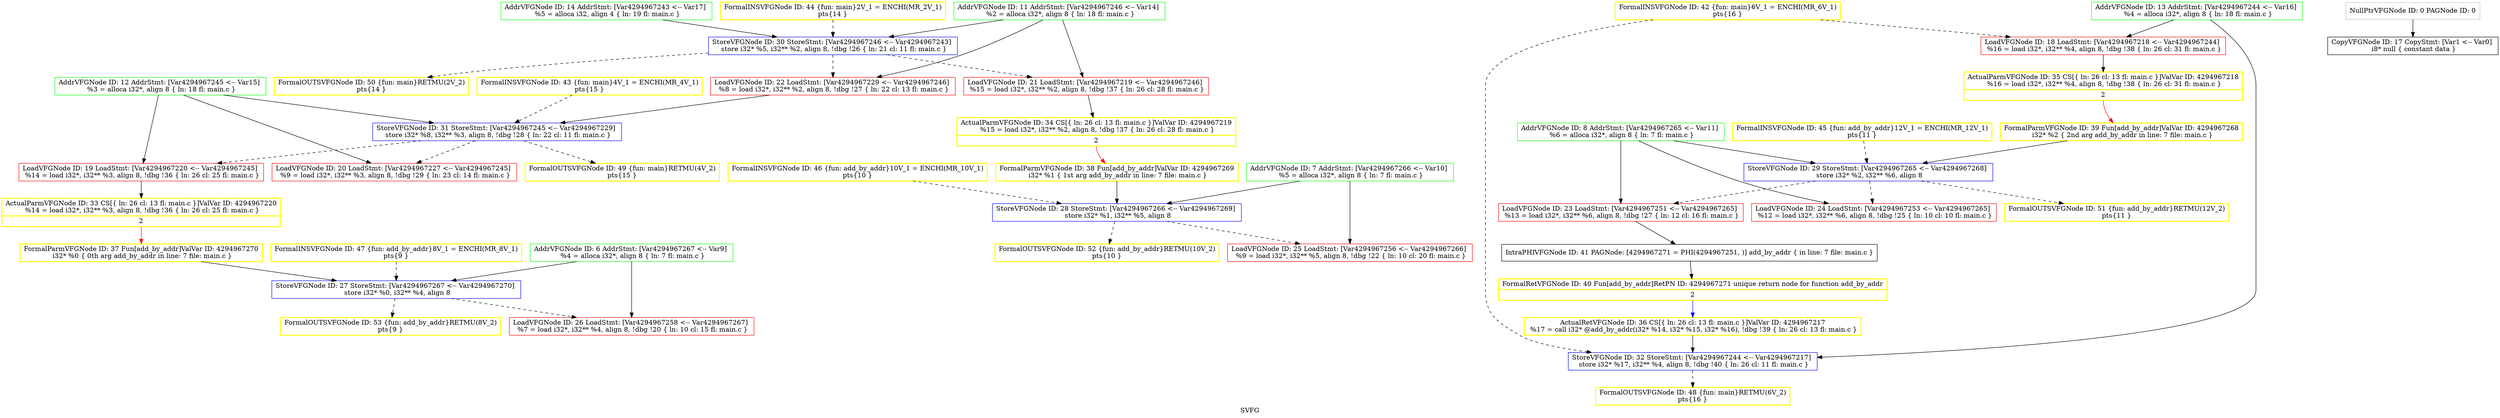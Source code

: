 digraph "SVFG" {
	label="SVFG";

	Node0x5623cc061ca0 [shape=record,color=yellow,penwidth=2,label="{FormalOUTSVFGNode ID: 53 \{fun: add_by_addr\}RETMU(8V_2)\npts\{9 \}\n}"];
	Node0x5623cc061b40 [shape=record,color=yellow,penwidth=2,label="{FormalOUTSVFGNode ID: 52 \{fun: add_by_addr\}RETMU(10V_2)\npts\{10 \}\n}"];
	Node0x5623cc061970 [shape=record,color=yellow,penwidth=2,label="{FormalOUTSVFGNode ID: 51 \{fun: add_by_addr\}RETMU(12V_2)\npts\{11 \}\n}"];
	Node0x5623cc061810 [shape=record,color=yellow,penwidth=2,label="{FormalOUTSVFGNode ID: 50 \{fun: main\}RETMU(2V_2)\npts\{14 \}\n}"];
	Node0x5623cc0616b0 [shape=record,color=yellow,penwidth=2,label="{FormalOUTSVFGNode ID: 49 \{fun: main\}RETMU(4V_2)\npts\{15 \}\n}"];
	Node0x5623cc061470 [shape=record,color=yellow,penwidth=2,label="{FormalOUTSVFGNode ID: 48 \{fun: main\}RETMU(6V_2)\npts\{16 \}\n}"];
	Node0x5623cc0612e0 [shape=record,color=yellow,penwidth=2,label="{FormalINSVFGNode ID: 47 \{fun: add_by_addr\}8V_1 = ENCHI(MR_8V_1)\npts\{9 \}\n}"];
	Node0x5623cc0612e0 -> Node0x5623cc05dc70[style=dashed];
	Node0x5623cc061150 [shape=record,color=yellow,penwidth=2,label="{FormalINSVFGNode ID: 46 \{fun: add_by_addr\}10V_1 = ENCHI(MR_10V_1)\npts\{10 \}\n}"];
	Node0x5623cc061150 -> Node0x5623cc05dda0[style=dashed];
	Node0x5623cc060f50 [shape=record,color=yellow,penwidth=2,label="{FormalINSVFGNode ID: 45 \{fun: add_by_addr\}12V_1 = ENCHI(MR_12V_1)\npts\{11 \}\n}"];
	Node0x5623cc060f50 -> Node0x5623cc05ded0[style=dashed];
	Node0x5623cc060dc0 [shape=record,color=yellow,penwidth=2,label="{FormalINSVFGNode ID: 44 \{fun: main\}2V_1 = ENCHI(MR_2V_1)\npts\{14 \}\n}"];
	Node0x5623cc060dc0 -> Node0x5623cc05e000[style=dashed];
	Node0x5623cc060c30 [shape=record,color=yellow,penwidth=2,label="{FormalINSVFGNode ID: 43 \{fun: main\}4V_1 = ENCHI(MR_4V_1)\npts\{15 \}\n}"];
	Node0x5623cc060c30 -> Node0x5623cc05e130[style=dashed];
	Node0x5623cc0609c0 [shape=record,color=yellow,penwidth=2,label="{FormalINSVFGNode ID: 42 \{fun: main\}6V_1 = ENCHI(MR_6V_1)\npts\{16 \}\n}"];
	Node0x5623cc0609c0 -> Node0x5623cc05d010[style=dashed];
	Node0x5623cc0609c0 -> Node0x5623cc05e260[style=dashed];
	Node0x5623cc05f030 [shape=record,color=black,label="{IntraPHIVFGNode ID: 41 PAGNode: [4294967271 = PHI(4294967251, )]    add_by_addr \{ in line: 7 file: main.c \}}"];
	Node0x5623cc05f030 -> Node0x5623cc05ee30[style=solid];
	Node0x5623cc05ee30 [shape=record,color=yellow,penwidth=2,label="{FormalRetVFGNode ID: 40 Fun[add_by_addr]RetPN ID: 4294967271 unique return node for function add_by_addr|{<s0>2}}"];
	Node0x5623cc05ee30:s0 -> Node0x5623cc05e610[style=solid,color=blue];
	Node0x5623cc05ec00 [shape=record,color=yellow,penwidth=2,label="{FormalParmVFGNode ID: 39 Fun[add_by_addr]ValVar ID: 4294967268\n i32* %2 \{ 2nd arg add_by_addr in line: 7 file: main.c \}}"];
	Node0x5623cc05ec00 -> Node0x5623cc05ded0[style=solid];
	Node0x5623cc05e9d0 [shape=record,color=yellow,penwidth=2,label="{FormalParmVFGNode ID: 38 Fun[add_by_addr]ValVar ID: 4294967269\n i32* %1 \{ 1st arg add_by_addr in line: 7 file: main.c \}}"];
	Node0x5623cc05e9d0 -> Node0x5623cc05dda0[style=solid];
	Node0x5623cc05e7a0 [shape=record,color=yellow,penwidth=2,label="{FormalParmVFGNode ID: 37 Fun[add_by_addr]ValVar ID: 4294967270\n i32* %0 \{ 0th arg add_by_addr in line: 7 file: main.c \}}"];
	Node0x5623cc05e7a0 -> Node0x5623cc05dc70[style=solid];
	Node0x5623cc05e610 [shape=record,color=yellow,penwidth=2,label="{ActualRetVFGNode ID: 36 CS[\{ ln: 26  cl: 13  fl: main.c \}]ValVar ID: 4294967217\n   %17 = call i32* @add_by_addr(i32* %14, i32* %15, i32* %16), !dbg !39 \{ ln: 26  cl: 13  fl: main.c \}}"];
	Node0x5623cc05e610 -> Node0x5623cc05e260[style=solid];
	Node0x5623cc05e4d0 [shape=record,color=yellow,penwidth=2,label="{ActualParmVFGNode ID: 35 CS[\{ ln: 26  cl: 13  fl: main.c \}]ValVar ID: 4294967218\n   %16 = load i32*, i32** %4, align 8, !dbg !38 \{ ln: 26  cl: 31  fl: main.c \}|{<s0>2}}"];
	Node0x5623cc05e4d0:s0 -> Node0x5623cc05ec00[style=solid,color=red];
	Node0x5623cbfed8b0 [shape=record,color=yellow,penwidth=2,label="{ActualParmVFGNode ID: 34 CS[\{ ln: 26  cl: 13  fl: main.c \}]ValVar ID: 4294967219\n   %15 = load i32*, i32** %2, align 8, !dbg !37 \{ ln: 26  cl: 28  fl: main.c \}|{<s0>2}}"];
	Node0x5623cbfed8b0:s0 -> Node0x5623cc05e9d0[style=solid,color=red];
	Node0x5623cbfed810 [shape=record,color=yellow,penwidth=2,label="{ActualParmVFGNode ID: 33 CS[\{ ln: 26  cl: 13  fl: main.c \}]ValVar ID: 4294967220\n   %14 = load i32*, i32** %3, align 8, !dbg !36 \{ ln: 26  cl: 25  fl: main.c \}|{<s0>2}}"];
	Node0x5623cbfed810:s0 -> Node0x5623cc05e7a0[style=solid,color=red];
	Node0x5623cc05e260 [shape=record,color=blue,label="{StoreVFGNode ID: 32 StoreStmt: [Var4294967244 \<-- Var4294967217]  \n   store i32* %17, i32** %4, align 8, !dbg !40 \{ ln: 26  cl: 11  fl: main.c \}}"];
	Node0x5623cc05e260 -> Node0x5623cc061470[style=dashed];
	Node0x5623cc05e130 [shape=record,color=blue,label="{StoreVFGNode ID: 31 StoreStmt: [Var4294967245 \<-- Var4294967229]  \n   store i32* %8, i32** %3, align 8, !dbg !28 \{ ln: 22  cl: 11  fl: main.c \}}"];
	Node0x5623cc05e130 -> Node0x5623cc05d170[style=dashed];
	Node0x5623cc05e130 -> Node0x5623cc05d2d0[style=dashed];
	Node0x5623cc05e130 -> Node0x5623cc0616b0[style=dashed];
	Node0x5623cc05e000 [shape=record,color=blue,label="{StoreVFGNode ID: 30 StoreStmt: [Var4294967246 \<-- Var4294967243]  \n   store i32* %5, i32** %2, align 8, !dbg !26 \{ ln: 21  cl: 11  fl: main.c \}}"];
	Node0x5623cc05e000 -> Node0x5623cc05d430[style=dashed];
	Node0x5623cc05e000 -> Node0x5623cc05d590[style=dashed];
	Node0x5623cc05e000 -> Node0x5623cc061810[style=dashed];
	Node0x5623cc05ded0 [shape=record,color=blue,label="{StoreVFGNode ID: 29 StoreStmt: [Var4294967265 \<-- Var4294967268]  \n   store i32* %2, i32** %6, align 8 }"];
	Node0x5623cc05ded0 -> Node0x5623cc05d6f0[style=dashed];
	Node0x5623cc05ded0 -> Node0x5623cc05d850[style=dashed];
	Node0x5623cc05ded0 -> Node0x5623cc061970[style=dashed];
	Node0x5623cc05c5f0 [shape=record,color=green,label="{AddrVFGNode ID: 12 AddrStmt: [Var4294967245 \<-- Var15]  \n   %3 = alloca i32*, align 8 \{ ln: 18 fl: main.c \}}"];
	Node0x5623cc05c5f0 -> Node0x5623cc05d170[style=solid];
	Node0x5623cc05c5f0 -> Node0x5623cc05d2d0[style=solid];
	Node0x5623cc05c5f0 -> Node0x5623cc05e130[style=solid];
	Node0x5623cc05c490 [shape=record,color=green,label="{AddrVFGNode ID: 11 AddrStmt: [Var4294967246 \<-- Var14]  \n   %2 = alloca i32*, align 8 \{ ln: 18 fl: main.c \}}"];
	Node0x5623cc05c490 -> Node0x5623cc05d430[style=solid];
	Node0x5623cc05c490 -> Node0x5623cc05d590[style=solid];
	Node0x5623cc05c490 -> Node0x5623cc05e000[style=solid];
	Node0x5623cc05bfa0 [shape=record,color=green,label="{AddrVFGNode ID: 8 AddrStmt: [Var4294967265 \<-- Var11]  \n   %6 = alloca i32*, align 8 \{ ln: 7 fl: main.c \}}"];
	Node0x5623cc05bfa0 -> Node0x5623cc05d6f0[style=solid];
	Node0x5623cc05bfa0 -> Node0x5623cc05d850[style=solid];
	Node0x5623cc05bfa0 -> Node0x5623cc05ded0[style=solid];
	Node0x5623cc05be40 [shape=record,color=green,label="{AddrVFGNode ID: 7 AddrStmt: [Var4294967266 \<-- Var10]  \n   %5 = alloca i32*, align 8 \{ ln: 7 fl: main.c \}}"];
	Node0x5623cc05be40 -> Node0x5623cc05d9b0[style=solid];
	Node0x5623cc05be40 -> Node0x5623cc05dda0[style=solid];
	Node0x5623cc05bc70 [shape=record,color=green,label="{AddrVFGNode ID: 6 AddrStmt: [Var4294967267 \<-- Var9]  \n   %4 = alloca i32*, align 8 \{ ln: 7 fl: main.c \}}"];
	Node0x5623cc05bc70 -> Node0x5623cc05db10[style=solid];
	Node0x5623cc05bc70 -> Node0x5623cc05dc70[style=solid];
	Node0x5623cc041830 [shape=record,color=grey,label="{NullPtrVFGNode ID: 0 PAGNode ID: 0\n}"];
	Node0x5623cc041830 -> Node0x5623cc05ceb0[style=solid];
	Node0x5623cc05c750 [shape=record,color=green,label="{AddrVFGNode ID: 13 AddrStmt: [Var4294967244 \<-- Var16]  \n   %4 = alloca i32*, align 8 \{ ln: 18 fl: main.c \}}"];
	Node0x5623cc05c750 -> Node0x5623cc05d010[style=solid];
	Node0x5623cc05c750 -> Node0x5623cc05e260[style=solid];
	Node0x5623cc05c9a0 [shape=record,color=green,label="{AddrVFGNode ID: 14 AddrStmt: [Var4294967243 \<-- Var17]  \n   %5 = alloca i32, align 4 \{ ln: 19 fl: main.c \}}"];
	Node0x5623cc05c9a0 -> Node0x5623cc05e000[style=solid];
	Node0x5623cc05ceb0 [shape=record,color=black,label="{CopyVFGNode ID: 17 CopyStmt: [Var1 \<-- Var0]  \n i8* null \{ constant data \}}"];
	Node0x5623cc05d010 [shape=record,color=red,label="{LoadVFGNode ID: 18 LoadStmt: [Var4294967218 \<-- Var4294967244]  \n   %16 = load i32*, i32** %4, align 8, !dbg !38 \{ ln: 26  cl: 31  fl: main.c \}}"];
	Node0x5623cc05d010 -> Node0x5623cc05e4d0[style=solid];
	Node0x5623cc05d170 [shape=record,color=red,label="{LoadVFGNode ID: 19 LoadStmt: [Var4294967220 \<-- Var4294967245]  \n   %14 = load i32*, i32** %3, align 8, !dbg !36 \{ ln: 26  cl: 25  fl: main.c \}}"];
	Node0x5623cc05d170 -> Node0x5623cbfed810[style=solid];
	Node0x5623cc05d2d0 [shape=record,color=red,label="{LoadVFGNode ID: 20 LoadStmt: [Var4294967227 \<-- Var4294967245]  \n   %9 = load i32*, i32** %3, align 8, !dbg !29 \{ ln: 23  cl: 14  fl: main.c \}}"];
	Node0x5623cc05d430 [shape=record,color=red,label="{LoadVFGNode ID: 21 LoadStmt: [Var4294967219 \<-- Var4294967246]  \n   %15 = load i32*, i32** %2, align 8, !dbg !37 \{ ln: 26  cl: 28  fl: main.c \}}"];
	Node0x5623cc05d430 -> Node0x5623cbfed8b0[style=solid];
	Node0x5623cc05d590 [shape=record,color=red,label="{LoadVFGNode ID: 22 LoadStmt: [Var4294967229 \<-- Var4294967246]  \n   %8 = load i32*, i32** %2, align 8, !dbg !27 \{ ln: 22  cl: 13  fl: main.c \}}"];
	Node0x5623cc05d590 -> Node0x5623cc05e130[style=solid];
	Node0x5623cc05d6f0 [shape=record,color=red,label="{LoadVFGNode ID: 23 LoadStmt: [Var4294967251 \<-- Var4294967265]  \n   %13 = load i32*, i32** %6, align 8, !dbg !27 \{ ln: 12  cl: 16  fl: main.c \}}"];
	Node0x5623cc05d6f0 -> Node0x5623cc05f030[style=solid];
	Node0x5623cc05d850 [shape=record,color=red,label="{LoadVFGNode ID: 24 LoadStmt: [Var4294967253 \<-- Var4294967265]  \n   %12 = load i32*, i32** %6, align 8, !dbg !25 \{ ln: 10  cl: 10  fl: main.c \}}"];
	Node0x5623cc05d9b0 [shape=record,color=red,label="{LoadVFGNode ID: 25 LoadStmt: [Var4294967256 \<-- Var4294967266]  \n   %9 = load i32*, i32** %5, align 8, !dbg !22 \{ ln: 10  cl: 20  fl: main.c \}}"];
	Node0x5623cc05db10 [shape=record,color=red,label="{LoadVFGNode ID: 26 LoadStmt: [Var4294967258 \<-- Var4294967267]  \n   %7 = load i32*, i32** %4, align 8, !dbg !20 \{ ln: 10  cl: 15  fl: main.c \}}"];
	Node0x5623cc05dc70 [shape=record,color=blue,label="{StoreVFGNode ID: 27 StoreStmt: [Var4294967267 \<-- Var4294967270]  \n   store i32* %0, i32** %4, align 8 }"];
	Node0x5623cc05dc70 -> Node0x5623cc05db10[style=dashed];
	Node0x5623cc05dc70 -> Node0x5623cc061ca0[style=dashed];
	Node0x5623cc05dda0 [shape=record,color=blue,label="{StoreVFGNode ID: 28 StoreStmt: [Var4294967266 \<-- Var4294967269]  \n   store i32* %1, i32** %5, align 8 }"];
	Node0x5623cc05dda0 -> Node0x5623cc05d9b0[style=dashed];
	Node0x5623cc05dda0 -> Node0x5623cc061b40[style=dashed];
}
